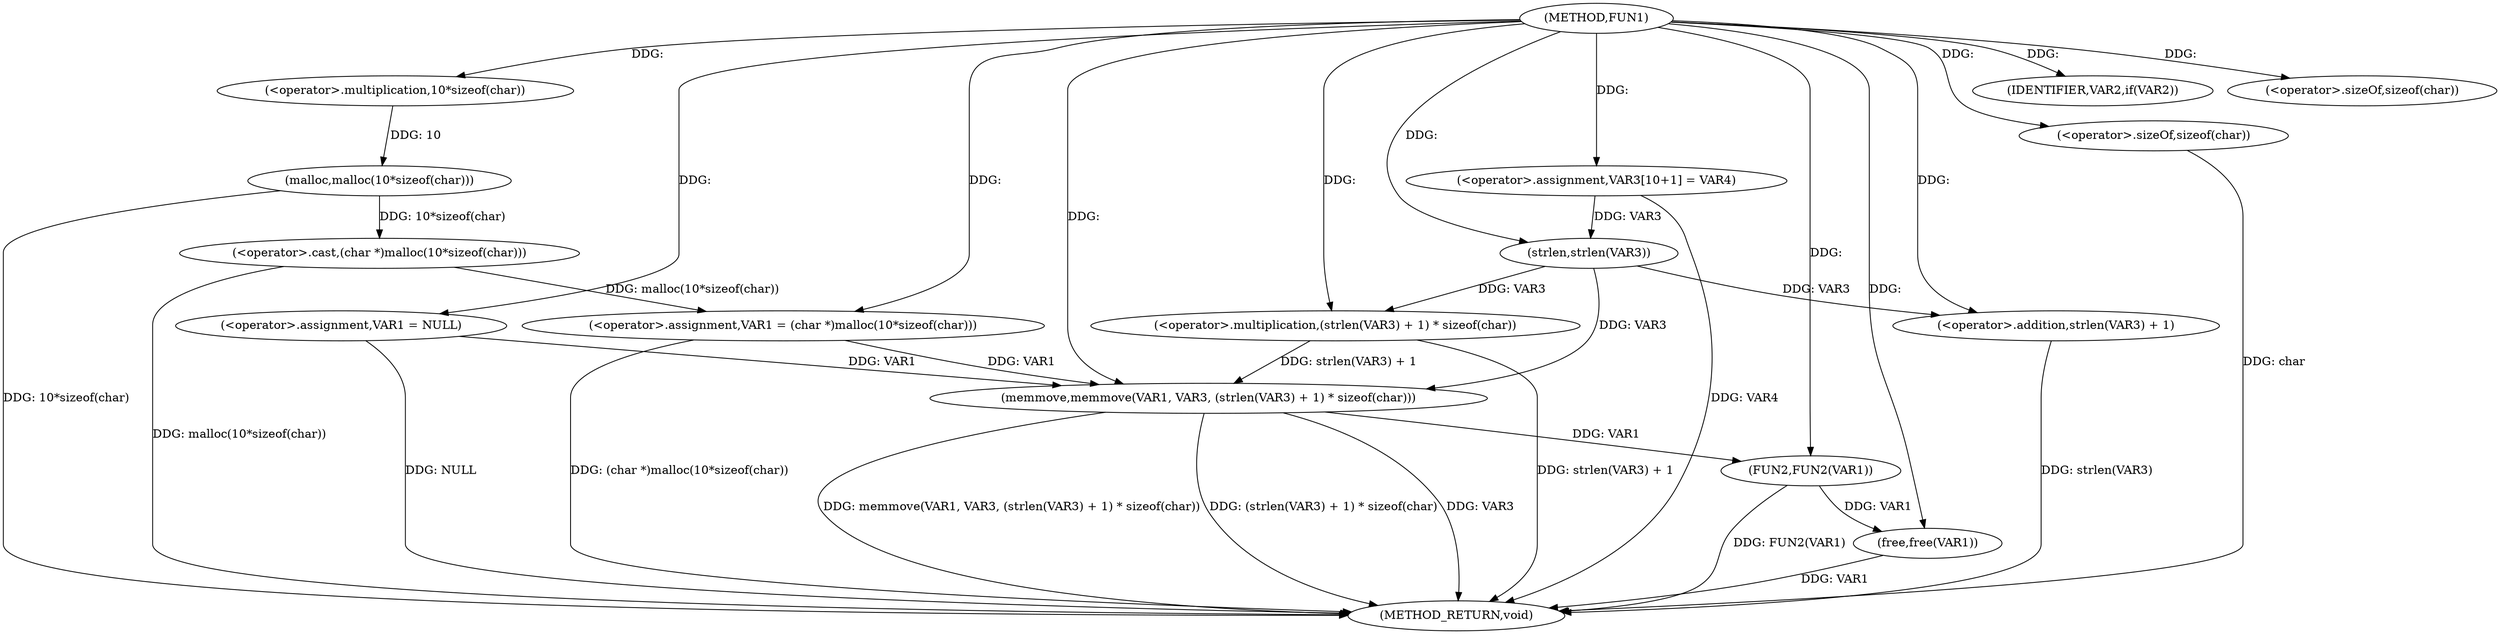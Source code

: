 digraph FUN1 {  
"1000100" [label = "(METHOD,FUN1)" ]
"1000137" [label = "(METHOD_RETURN,void)" ]
"1000103" [label = "(<operator>.assignment,VAR1 = NULL)" ]
"1000107" [label = "(IDENTIFIER,VAR2,if(VAR2))" ]
"1000109" [label = "(<operator>.assignment,VAR1 = (char *)malloc(10*sizeof(char)))" ]
"1000111" [label = "(<operator>.cast,(char *)malloc(10*sizeof(char)))" ]
"1000113" [label = "(malloc,malloc(10*sizeof(char)))" ]
"1000114" [label = "(<operator>.multiplication,10*sizeof(char))" ]
"1000116" [label = "(<operator>.sizeOf,sizeof(char))" ]
"1000120" [label = "(<operator>.assignment,VAR3[10+1] = VAR4)" ]
"1000123" [label = "(memmove,memmove(VAR1, VAR3, (strlen(VAR3) + 1) * sizeof(char)))" ]
"1000126" [label = "(<operator>.multiplication,(strlen(VAR3) + 1) * sizeof(char))" ]
"1000127" [label = "(<operator>.addition,strlen(VAR3) + 1)" ]
"1000128" [label = "(strlen,strlen(VAR3))" ]
"1000131" [label = "(<operator>.sizeOf,sizeof(char))" ]
"1000133" [label = "(FUN2,FUN2(VAR1))" ]
"1000135" [label = "(free,free(VAR1))" ]
  "1000123" -> "1000137"  [ label = "DDG: (strlen(VAR3) + 1) * sizeof(char)"] 
  "1000123" -> "1000137"  [ label = "DDG: VAR3"] 
  "1000103" -> "1000137"  [ label = "DDG: NULL"] 
  "1000113" -> "1000137"  [ label = "DDG: 10*sizeof(char)"] 
  "1000126" -> "1000137"  [ label = "DDG: strlen(VAR3) + 1"] 
  "1000133" -> "1000137"  [ label = "DDG: FUN2(VAR1)"] 
  "1000127" -> "1000137"  [ label = "DDG: strlen(VAR3)"] 
  "1000109" -> "1000137"  [ label = "DDG: (char *)malloc(10*sizeof(char))"] 
  "1000123" -> "1000137"  [ label = "DDG: memmove(VAR1, VAR3, (strlen(VAR3) + 1) * sizeof(char))"] 
  "1000131" -> "1000137"  [ label = "DDG: char"] 
  "1000111" -> "1000137"  [ label = "DDG: malloc(10*sizeof(char))"] 
  "1000135" -> "1000137"  [ label = "DDG: VAR1"] 
  "1000120" -> "1000137"  [ label = "DDG: VAR4"] 
  "1000100" -> "1000103"  [ label = "DDG: "] 
  "1000100" -> "1000107"  [ label = "DDG: "] 
  "1000111" -> "1000109"  [ label = "DDG: malloc(10*sizeof(char))"] 
  "1000100" -> "1000109"  [ label = "DDG: "] 
  "1000113" -> "1000111"  [ label = "DDG: 10*sizeof(char)"] 
  "1000114" -> "1000113"  [ label = "DDG: 10"] 
  "1000100" -> "1000114"  [ label = "DDG: "] 
  "1000100" -> "1000116"  [ label = "DDG: "] 
  "1000100" -> "1000120"  [ label = "DDG: "] 
  "1000103" -> "1000123"  [ label = "DDG: VAR1"] 
  "1000109" -> "1000123"  [ label = "DDG: VAR1"] 
  "1000100" -> "1000123"  [ label = "DDG: "] 
  "1000128" -> "1000123"  [ label = "DDG: VAR3"] 
  "1000126" -> "1000123"  [ label = "DDG: strlen(VAR3) + 1"] 
  "1000128" -> "1000126"  [ label = "DDG: VAR3"] 
  "1000100" -> "1000126"  [ label = "DDG: "] 
  "1000128" -> "1000127"  [ label = "DDG: VAR3"] 
  "1000120" -> "1000128"  [ label = "DDG: VAR3"] 
  "1000100" -> "1000128"  [ label = "DDG: "] 
  "1000100" -> "1000127"  [ label = "DDG: "] 
  "1000100" -> "1000131"  [ label = "DDG: "] 
  "1000123" -> "1000133"  [ label = "DDG: VAR1"] 
  "1000100" -> "1000133"  [ label = "DDG: "] 
  "1000133" -> "1000135"  [ label = "DDG: VAR1"] 
  "1000100" -> "1000135"  [ label = "DDG: "] 
}
